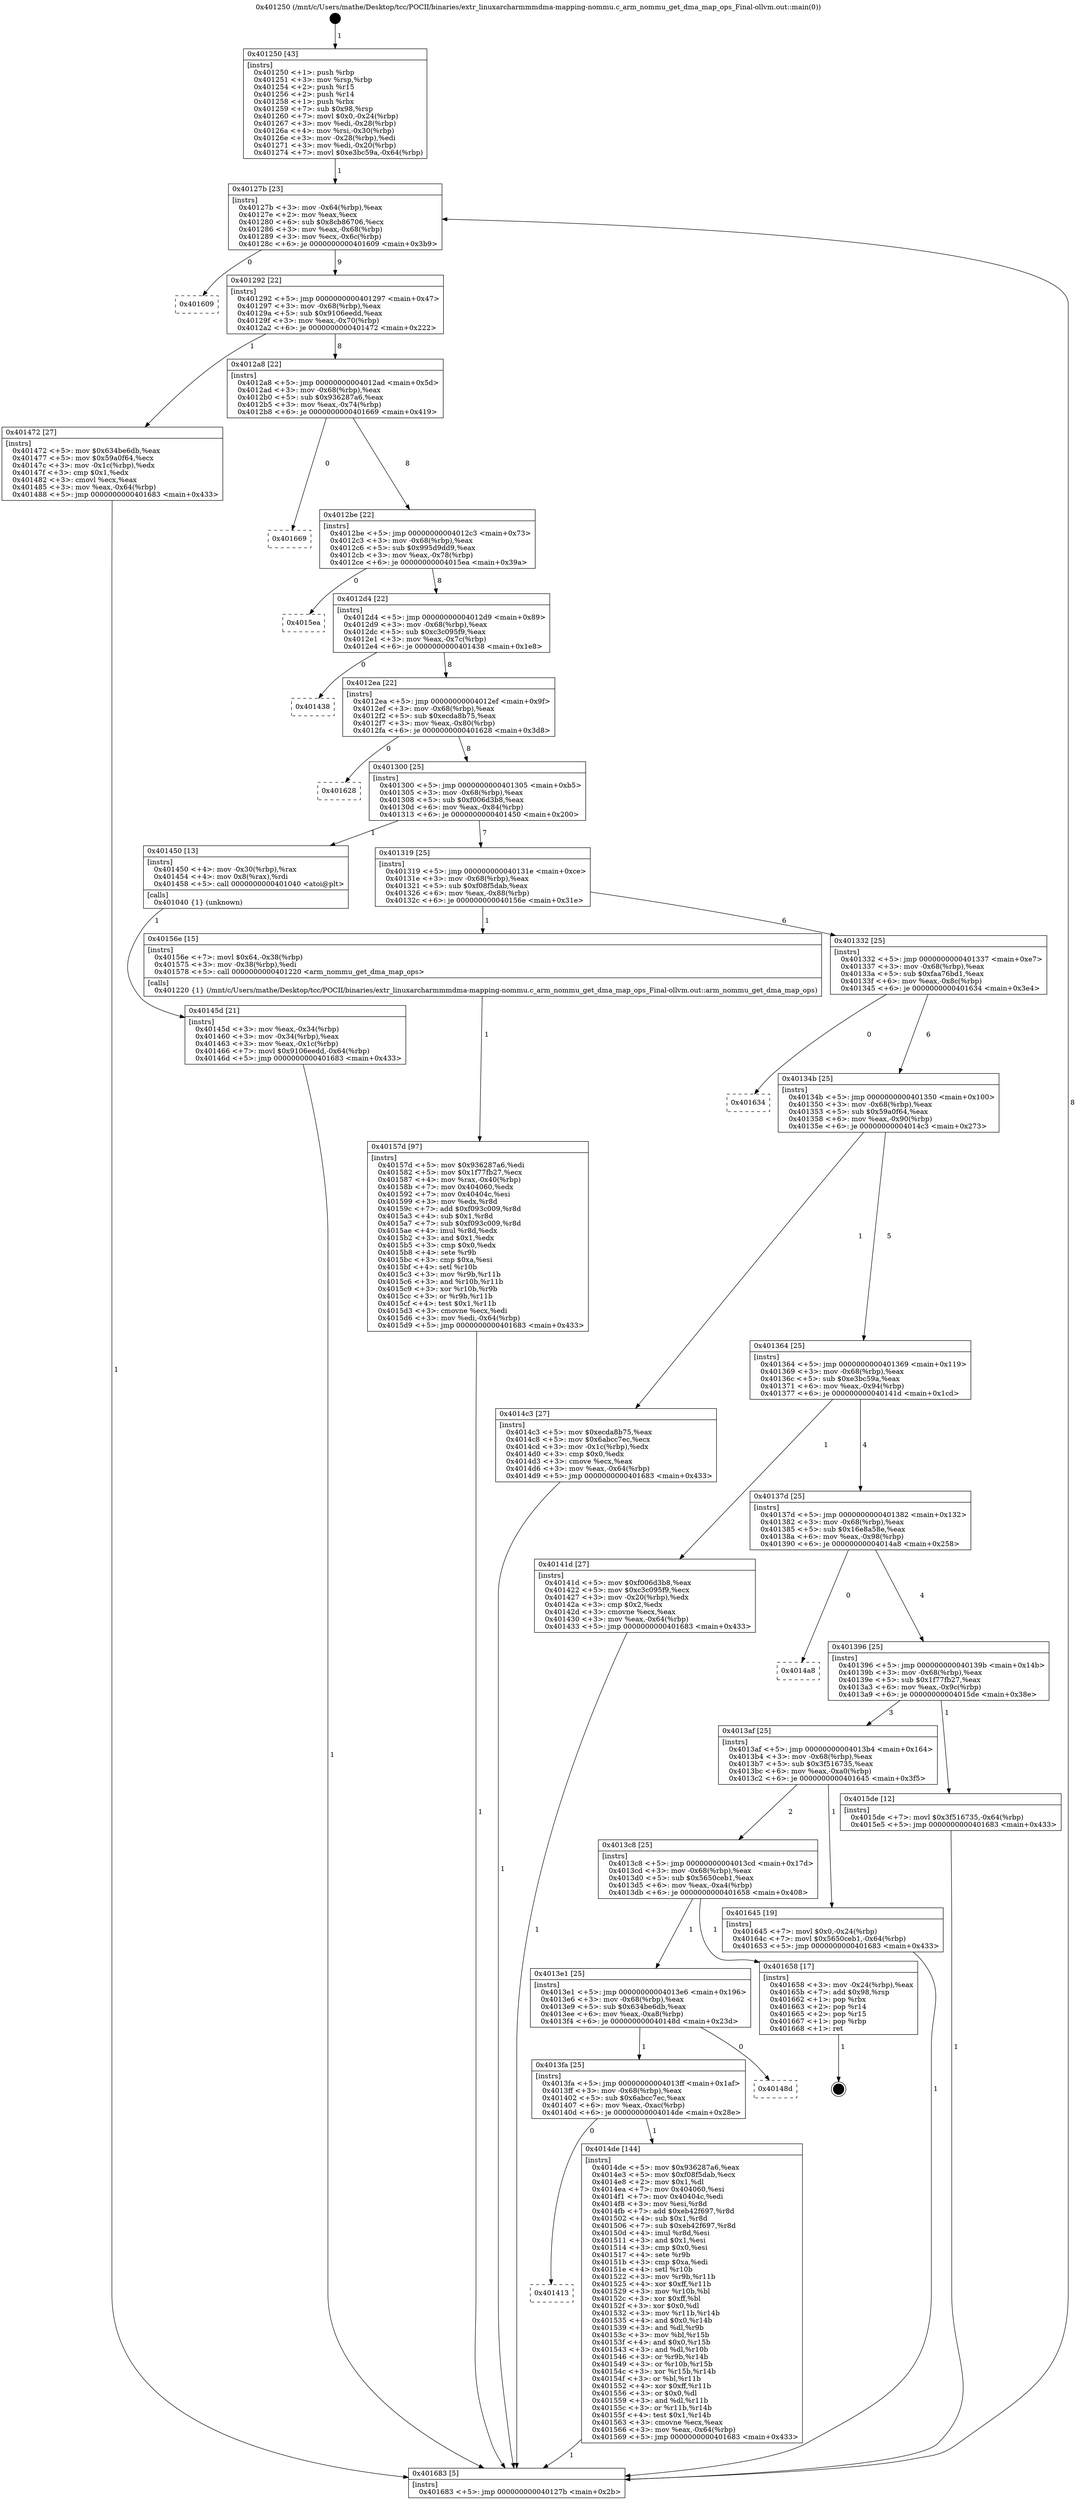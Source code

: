 digraph "0x401250" {
  label = "0x401250 (/mnt/c/Users/mathe/Desktop/tcc/POCII/binaries/extr_linuxarcharmmmdma-mapping-nommu.c_arm_nommu_get_dma_map_ops_Final-ollvm.out::main(0))"
  labelloc = "t"
  node[shape=record]

  Entry [label="",width=0.3,height=0.3,shape=circle,fillcolor=black,style=filled]
  "0x40127b" [label="{
     0x40127b [23]\l
     | [instrs]\l
     &nbsp;&nbsp;0x40127b \<+3\>: mov -0x64(%rbp),%eax\l
     &nbsp;&nbsp;0x40127e \<+2\>: mov %eax,%ecx\l
     &nbsp;&nbsp;0x401280 \<+6\>: sub $0x8cb86706,%ecx\l
     &nbsp;&nbsp;0x401286 \<+3\>: mov %eax,-0x68(%rbp)\l
     &nbsp;&nbsp;0x401289 \<+3\>: mov %ecx,-0x6c(%rbp)\l
     &nbsp;&nbsp;0x40128c \<+6\>: je 0000000000401609 \<main+0x3b9\>\l
  }"]
  "0x401609" [label="{
     0x401609\l
  }", style=dashed]
  "0x401292" [label="{
     0x401292 [22]\l
     | [instrs]\l
     &nbsp;&nbsp;0x401292 \<+5\>: jmp 0000000000401297 \<main+0x47\>\l
     &nbsp;&nbsp;0x401297 \<+3\>: mov -0x68(%rbp),%eax\l
     &nbsp;&nbsp;0x40129a \<+5\>: sub $0x9106eedd,%eax\l
     &nbsp;&nbsp;0x40129f \<+3\>: mov %eax,-0x70(%rbp)\l
     &nbsp;&nbsp;0x4012a2 \<+6\>: je 0000000000401472 \<main+0x222\>\l
  }"]
  Exit [label="",width=0.3,height=0.3,shape=circle,fillcolor=black,style=filled,peripheries=2]
  "0x401472" [label="{
     0x401472 [27]\l
     | [instrs]\l
     &nbsp;&nbsp;0x401472 \<+5\>: mov $0x634be6db,%eax\l
     &nbsp;&nbsp;0x401477 \<+5\>: mov $0x59a0f64,%ecx\l
     &nbsp;&nbsp;0x40147c \<+3\>: mov -0x1c(%rbp),%edx\l
     &nbsp;&nbsp;0x40147f \<+3\>: cmp $0x1,%edx\l
     &nbsp;&nbsp;0x401482 \<+3\>: cmovl %ecx,%eax\l
     &nbsp;&nbsp;0x401485 \<+3\>: mov %eax,-0x64(%rbp)\l
     &nbsp;&nbsp;0x401488 \<+5\>: jmp 0000000000401683 \<main+0x433\>\l
  }"]
  "0x4012a8" [label="{
     0x4012a8 [22]\l
     | [instrs]\l
     &nbsp;&nbsp;0x4012a8 \<+5\>: jmp 00000000004012ad \<main+0x5d\>\l
     &nbsp;&nbsp;0x4012ad \<+3\>: mov -0x68(%rbp),%eax\l
     &nbsp;&nbsp;0x4012b0 \<+5\>: sub $0x936287a6,%eax\l
     &nbsp;&nbsp;0x4012b5 \<+3\>: mov %eax,-0x74(%rbp)\l
     &nbsp;&nbsp;0x4012b8 \<+6\>: je 0000000000401669 \<main+0x419\>\l
  }"]
  "0x40157d" [label="{
     0x40157d [97]\l
     | [instrs]\l
     &nbsp;&nbsp;0x40157d \<+5\>: mov $0x936287a6,%edi\l
     &nbsp;&nbsp;0x401582 \<+5\>: mov $0x1f77fb27,%ecx\l
     &nbsp;&nbsp;0x401587 \<+4\>: mov %rax,-0x40(%rbp)\l
     &nbsp;&nbsp;0x40158b \<+7\>: mov 0x404060,%edx\l
     &nbsp;&nbsp;0x401592 \<+7\>: mov 0x40404c,%esi\l
     &nbsp;&nbsp;0x401599 \<+3\>: mov %edx,%r8d\l
     &nbsp;&nbsp;0x40159c \<+7\>: add $0xf093c009,%r8d\l
     &nbsp;&nbsp;0x4015a3 \<+4\>: sub $0x1,%r8d\l
     &nbsp;&nbsp;0x4015a7 \<+7\>: sub $0xf093c009,%r8d\l
     &nbsp;&nbsp;0x4015ae \<+4\>: imul %r8d,%edx\l
     &nbsp;&nbsp;0x4015b2 \<+3\>: and $0x1,%edx\l
     &nbsp;&nbsp;0x4015b5 \<+3\>: cmp $0x0,%edx\l
     &nbsp;&nbsp;0x4015b8 \<+4\>: sete %r9b\l
     &nbsp;&nbsp;0x4015bc \<+3\>: cmp $0xa,%esi\l
     &nbsp;&nbsp;0x4015bf \<+4\>: setl %r10b\l
     &nbsp;&nbsp;0x4015c3 \<+3\>: mov %r9b,%r11b\l
     &nbsp;&nbsp;0x4015c6 \<+3\>: and %r10b,%r11b\l
     &nbsp;&nbsp;0x4015c9 \<+3\>: xor %r10b,%r9b\l
     &nbsp;&nbsp;0x4015cc \<+3\>: or %r9b,%r11b\l
     &nbsp;&nbsp;0x4015cf \<+4\>: test $0x1,%r11b\l
     &nbsp;&nbsp;0x4015d3 \<+3\>: cmovne %ecx,%edi\l
     &nbsp;&nbsp;0x4015d6 \<+3\>: mov %edi,-0x64(%rbp)\l
     &nbsp;&nbsp;0x4015d9 \<+5\>: jmp 0000000000401683 \<main+0x433\>\l
  }"]
  "0x401669" [label="{
     0x401669\l
  }", style=dashed]
  "0x4012be" [label="{
     0x4012be [22]\l
     | [instrs]\l
     &nbsp;&nbsp;0x4012be \<+5\>: jmp 00000000004012c3 \<main+0x73\>\l
     &nbsp;&nbsp;0x4012c3 \<+3\>: mov -0x68(%rbp),%eax\l
     &nbsp;&nbsp;0x4012c6 \<+5\>: sub $0x995d9dd9,%eax\l
     &nbsp;&nbsp;0x4012cb \<+3\>: mov %eax,-0x78(%rbp)\l
     &nbsp;&nbsp;0x4012ce \<+6\>: je 00000000004015ea \<main+0x39a\>\l
  }"]
  "0x401413" [label="{
     0x401413\l
  }", style=dashed]
  "0x4015ea" [label="{
     0x4015ea\l
  }", style=dashed]
  "0x4012d4" [label="{
     0x4012d4 [22]\l
     | [instrs]\l
     &nbsp;&nbsp;0x4012d4 \<+5\>: jmp 00000000004012d9 \<main+0x89\>\l
     &nbsp;&nbsp;0x4012d9 \<+3\>: mov -0x68(%rbp),%eax\l
     &nbsp;&nbsp;0x4012dc \<+5\>: sub $0xc3c095f9,%eax\l
     &nbsp;&nbsp;0x4012e1 \<+3\>: mov %eax,-0x7c(%rbp)\l
     &nbsp;&nbsp;0x4012e4 \<+6\>: je 0000000000401438 \<main+0x1e8\>\l
  }"]
  "0x4014de" [label="{
     0x4014de [144]\l
     | [instrs]\l
     &nbsp;&nbsp;0x4014de \<+5\>: mov $0x936287a6,%eax\l
     &nbsp;&nbsp;0x4014e3 \<+5\>: mov $0xf08f5dab,%ecx\l
     &nbsp;&nbsp;0x4014e8 \<+2\>: mov $0x1,%dl\l
     &nbsp;&nbsp;0x4014ea \<+7\>: mov 0x404060,%esi\l
     &nbsp;&nbsp;0x4014f1 \<+7\>: mov 0x40404c,%edi\l
     &nbsp;&nbsp;0x4014f8 \<+3\>: mov %esi,%r8d\l
     &nbsp;&nbsp;0x4014fb \<+7\>: add $0xeb42f697,%r8d\l
     &nbsp;&nbsp;0x401502 \<+4\>: sub $0x1,%r8d\l
     &nbsp;&nbsp;0x401506 \<+7\>: sub $0xeb42f697,%r8d\l
     &nbsp;&nbsp;0x40150d \<+4\>: imul %r8d,%esi\l
     &nbsp;&nbsp;0x401511 \<+3\>: and $0x1,%esi\l
     &nbsp;&nbsp;0x401514 \<+3\>: cmp $0x0,%esi\l
     &nbsp;&nbsp;0x401517 \<+4\>: sete %r9b\l
     &nbsp;&nbsp;0x40151b \<+3\>: cmp $0xa,%edi\l
     &nbsp;&nbsp;0x40151e \<+4\>: setl %r10b\l
     &nbsp;&nbsp;0x401522 \<+3\>: mov %r9b,%r11b\l
     &nbsp;&nbsp;0x401525 \<+4\>: xor $0xff,%r11b\l
     &nbsp;&nbsp;0x401529 \<+3\>: mov %r10b,%bl\l
     &nbsp;&nbsp;0x40152c \<+3\>: xor $0xff,%bl\l
     &nbsp;&nbsp;0x40152f \<+3\>: xor $0x0,%dl\l
     &nbsp;&nbsp;0x401532 \<+3\>: mov %r11b,%r14b\l
     &nbsp;&nbsp;0x401535 \<+4\>: and $0x0,%r14b\l
     &nbsp;&nbsp;0x401539 \<+3\>: and %dl,%r9b\l
     &nbsp;&nbsp;0x40153c \<+3\>: mov %bl,%r15b\l
     &nbsp;&nbsp;0x40153f \<+4\>: and $0x0,%r15b\l
     &nbsp;&nbsp;0x401543 \<+3\>: and %dl,%r10b\l
     &nbsp;&nbsp;0x401546 \<+3\>: or %r9b,%r14b\l
     &nbsp;&nbsp;0x401549 \<+3\>: or %r10b,%r15b\l
     &nbsp;&nbsp;0x40154c \<+3\>: xor %r15b,%r14b\l
     &nbsp;&nbsp;0x40154f \<+3\>: or %bl,%r11b\l
     &nbsp;&nbsp;0x401552 \<+4\>: xor $0xff,%r11b\l
     &nbsp;&nbsp;0x401556 \<+3\>: or $0x0,%dl\l
     &nbsp;&nbsp;0x401559 \<+3\>: and %dl,%r11b\l
     &nbsp;&nbsp;0x40155c \<+3\>: or %r11b,%r14b\l
     &nbsp;&nbsp;0x40155f \<+4\>: test $0x1,%r14b\l
     &nbsp;&nbsp;0x401563 \<+3\>: cmovne %ecx,%eax\l
     &nbsp;&nbsp;0x401566 \<+3\>: mov %eax,-0x64(%rbp)\l
     &nbsp;&nbsp;0x401569 \<+5\>: jmp 0000000000401683 \<main+0x433\>\l
  }"]
  "0x401438" [label="{
     0x401438\l
  }", style=dashed]
  "0x4012ea" [label="{
     0x4012ea [22]\l
     | [instrs]\l
     &nbsp;&nbsp;0x4012ea \<+5\>: jmp 00000000004012ef \<main+0x9f\>\l
     &nbsp;&nbsp;0x4012ef \<+3\>: mov -0x68(%rbp),%eax\l
     &nbsp;&nbsp;0x4012f2 \<+5\>: sub $0xecda8b75,%eax\l
     &nbsp;&nbsp;0x4012f7 \<+3\>: mov %eax,-0x80(%rbp)\l
     &nbsp;&nbsp;0x4012fa \<+6\>: je 0000000000401628 \<main+0x3d8\>\l
  }"]
  "0x4013fa" [label="{
     0x4013fa [25]\l
     | [instrs]\l
     &nbsp;&nbsp;0x4013fa \<+5\>: jmp 00000000004013ff \<main+0x1af\>\l
     &nbsp;&nbsp;0x4013ff \<+3\>: mov -0x68(%rbp),%eax\l
     &nbsp;&nbsp;0x401402 \<+5\>: sub $0x6abcc7ec,%eax\l
     &nbsp;&nbsp;0x401407 \<+6\>: mov %eax,-0xac(%rbp)\l
     &nbsp;&nbsp;0x40140d \<+6\>: je 00000000004014de \<main+0x28e\>\l
  }"]
  "0x401628" [label="{
     0x401628\l
  }", style=dashed]
  "0x401300" [label="{
     0x401300 [25]\l
     | [instrs]\l
     &nbsp;&nbsp;0x401300 \<+5\>: jmp 0000000000401305 \<main+0xb5\>\l
     &nbsp;&nbsp;0x401305 \<+3\>: mov -0x68(%rbp),%eax\l
     &nbsp;&nbsp;0x401308 \<+5\>: sub $0xf006d3b8,%eax\l
     &nbsp;&nbsp;0x40130d \<+6\>: mov %eax,-0x84(%rbp)\l
     &nbsp;&nbsp;0x401313 \<+6\>: je 0000000000401450 \<main+0x200\>\l
  }"]
  "0x40148d" [label="{
     0x40148d\l
  }", style=dashed]
  "0x401450" [label="{
     0x401450 [13]\l
     | [instrs]\l
     &nbsp;&nbsp;0x401450 \<+4\>: mov -0x30(%rbp),%rax\l
     &nbsp;&nbsp;0x401454 \<+4\>: mov 0x8(%rax),%rdi\l
     &nbsp;&nbsp;0x401458 \<+5\>: call 0000000000401040 \<atoi@plt\>\l
     | [calls]\l
     &nbsp;&nbsp;0x401040 \{1\} (unknown)\l
  }"]
  "0x401319" [label="{
     0x401319 [25]\l
     | [instrs]\l
     &nbsp;&nbsp;0x401319 \<+5\>: jmp 000000000040131e \<main+0xce\>\l
     &nbsp;&nbsp;0x40131e \<+3\>: mov -0x68(%rbp),%eax\l
     &nbsp;&nbsp;0x401321 \<+5\>: sub $0xf08f5dab,%eax\l
     &nbsp;&nbsp;0x401326 \<+6\>: mov %eax,-0x88(%rbp)\l
     &nbsp;&nbsp;0x40132c \<+6\>: je 000000000040156e \<main+0x31e\>\l
  }"]
  "0x4013e1" [label="{
     0x4013e1 [25]\l
     | [instrs]\l
     &nbsp;&nbsp;0x4013e1 \<+5\>: jmp 00000000004013e6 \<main+0x196\>\l
     &nbsp;&nbsp;0x4013e6 \<+3\>: mov -0x68(%rbp),%eax\l
     &nbsp;&nbsp;0x4013e9 \<+5\>: sub $0x634be6db,%eax\l
     &nbsp;&nbsp;0x4013ee \<+6\>: mov %eax,-0xa8(%rbp)\l
     &nbsp;&nbsp;0x4013f4 \<+6\>: je 000000000040148d \<main+0x23d\>\l
  }"]
  "0x40156e" [label="{
     0x40156e [15]\l
     | [instrs]\l
     &nbsp;&nbsp;0x40156e \<+7\>: movl $0x64,-0x38(%rbp)\l
     &nbsp;&nbsp;0x401575 \<+3\>: mov -0x38(%rbp),%edi\l
     &nbsp;&nbsp;0x401578 \<+5\>: call 0000000000401220 \<arm_nommu_get_dma_map_ops\>\l
     | [calls]\l
     &nbsp;&nbsp;0x401220 \{1\} (/mnt/c/Users/mathe/Desktop/tcc/POCII/binaries/extr_linuxarcharmmmdma-mapping-nommu.c_arm_nommu_get_dma_map_ops_Final-ollvm.out::arm_nommu_get_dma_map_ops)\l
  }"]
  "0x401332" [label="{
     0x401332 [25]\l
     | [instrs]\l
     &nbsp;&nbsp;0x401332 \<+5\>: jmp 0000000000401337 \<main+0xe7\>\l
     &nbsp;&nbsp;0x401337 \<+3\>: mov -0x68(%rbp),%eax\l
     &nbsp;&nbsp;0x40133a \<+5\>: sub $0xfaa76bd1,%eax\l
     &nbsp;&nbsp;0x40133f \<+6\>: mov %eax,-0x8c(%rbp)\l
     &nbsp;&nbsp;0x401345 \<+6\>: je 0000000000401634 \<main+0x3e4\>\l
  }"]
  "0x401658" [label="{
     0x401658 [17]\l
     | [instrs]\l
     &nbsp;&nbsp;0x401658 \<+3\>: mov -0x24(%rbp),%eax\l
     &nbsp;&nbsp;0x40165b \<+7\>: add $0x98,%rsp\l
     &nbsp;&nbsp;0x401662 \<+1\>: pop %rbx\l
     &nbsp;&nbsp;0x401663 \<+2\>: pop %r14\l
     &nbsp;&nbsp;0x401665 \<+2\>: pop %r15\l
     &nbsp;&nbsp;0x401667 \<+1\>: pop %rbp\l
     &nbsp;&nbsp;0x401668 \<+1\>: ret\l
  }"]
  "0x401634" [label="{
     0x401634\l
  }", style=dashed]
  "0x40134b" [label="{
     0x40134b [25]\l
     | [instrs]\l
     &nbsp;&nbsp;0x40134b \<+5\>: jmp 0000000000401350 \<main+0x100\>\l
     &nbsp;&nbsp;0x401350 \<+3\>: mov -0x68(%rbp),%eax\l
     &nbsp;&nbsp;0x401353 \<+5\>: sub $0x59a0f64,%eax\l
     &nbsp;&nbsp;0x401358 \<+6\>: mov %eax,-0x90(%rbp)\l
     &nbsp;&nbsp;0x40135e \<+6\>: je 00000000004014c3 \<main+0x273\>\l
  }"]
  "0x4013c8" [label="{
     0x4013c8 [25]\l
     | [instrs]\l
     &nbsp;&nbsp;0x4013c8 \<+5\>: jmp 00000000004013cd \<main+0x17d\>\l
     &nbsp;&nbsp;0x4013cd \<+3\>: mov -0x68(%rbp),%eax\l
     &nbsp;&nbsp;0x4013d0 \<+5\>: sub $0x5650ceb1,%eax\l
     &nbsp;&nbsp;0x4013d5 \<+6\>: mov %eax,-0xa4(%rbp)\l
     &nbsp;&nbsp;0x4013db \<+6\>: je 0000000000401658 \<main+0x408\>\l
  }"]
  "0x4014c3" [label="{
     0x4014c3 [27]\l
     | [instrs]\l
     &nbsp;&nbsp;0x4014c3 \<+5\>: mov $0xecda8b75,%eax\l
     &nbsp;&nbsp;0x4014c8 \<+5\>: mov $0x6abcc7ec,%ecx\l
     &nbsp;&nbsp;0x4014cd \<+3\>: mov -0x1c(%rbp),%edx\l
     &nbsp;&nbsp;0x4014d0 \<+3\>: cmp $0x0,%edx\l
     &nbsp;&nbsp;0x4014d3 \<+3\>: cmove %ecx,%eax\l
     &nbsp;&nbsp;0x4014d6 \<+3\>: mov %eax,-0x64(%rbp)\l
     &nbsp;&nbsp;0x4014d9 \<+5\>: jmp 0000000000401683 \<main+0x433\>\l
  }"]
  "0x401364" [label="{
     0x401364 [25]\l
     | [instrs]\l
     &nbsp;&nbsp;0x401364 \<+5\>: jmp 0000000000401369 \<main+0x119\>\l
     &nbsp;&nbsp;0x401369 \<+3\>: mov -0x68(%rbp),%eax\l
     &nbsp;&nbsp;0x40136c \<+5\>: sub $0xe3bc59a,%eax\l
     &nbsp;&nbsp;0x401371 \<+6\>: mov %eax,-0x94(%rbp)\l
     &nbsp;&nbsp;0x401377 \<+6\>: je 000000000040141d \<main+0x1cd\>\l
  }"]
  "0x401645" [label="{
     0x401645 [19]\l
     | [instrs]\l
     &nbsp;&nbsp;0x401645 \<+7\>: movl $0x0,-0x24(%rbp)\l
     &nbsp;&nbsp;0x40164c \<+7\>: movl $0x5650ceb1,-0x64(%rbp)\l
     &nbsp;&nbsp;0x401653 \<+5\>: jmp 0000000000401683 \<main+0x433\>\l
  }"]
  "0x40141d" [label="{
     0x40141d [27]\l
     | [instrs]\l
     &nbsp;&nbsp;0x40141d \<+5\>: mov $0xf006d3b8,%eax\l
     &nbsp;&nbsp;0x401422 \<+5\>: mov $0xc3c095f9,%ecx\l
     &nbsp;&nbsp;0x401427 \<+3\>: mov -0x20(%rbp),%edx\l
     &nbsp;&nbsp;0x40142a \<+3\>: cmp $0x2,%edx\l
     &nbsp;&nbsp;0x40142d \<+3\>: cmovne %ecx,%eax\l
     &nbsp;&nbsp;0x401430 \<+3\>: mov %eax,-0x64(%rbp)\l
     &nbsp;&nbsp;0x401433 \<+5\>: jmp 0000000000401683 \<main+0x433\>\l
  }"]
  "0x40137d" [label="{
     0x40137d [25]\l
     | [instrs]\l
     &nbsp;&nbsp;0x40137d \<+5\>: jmp 0000000000401382 \<main+0x132\>\l
     &nbsp;&nbsp;0x401382 \<+3\>: mov -0x68(%rbp),%eax\l
     &nbsp;&nbsp;0x401385 \<+5\>: sub $0x16e8a58e,%eax\l
     &nbsp;&nbsp;0x40138a \<+6\>: mov %eax,-0x98(%rbp)\l
     &nbsp;&nbsp;0x401390 \<+6\>: je 00000000004014a8 \<main+0x258\>\l
  }"]
  "0x401683" [label="{
     0x401683 [5]\l
     | [instrs]\l
     &nbsp;&nbsp;0x401683 \<+5\>: jmp 000000000040127b \<main+0x2b\>\l
  }"]
  "0x401250" [label="{
     0x401250 [43]\l
     | [instrs]\l
     &nbsp;&nbsp;0x401250 \<+1\>: push %rbp\l
     &nbsp;&nbsp;0x401251 \<+3\>: mov %rsp,%rbp\l
     &nbsp;&nbsp;0x401254 \<+2\>: push %r15\l
     &nbsp;&nbsp;0x401256 \<+2\>: push %r14\l
     &nbsp;&nbsp;0x401258 \<+1\>: push %rbx\l
     &nbsp;&nbsp;0x401259 \<+7\>: sub $0x98,%rsp\l
     &nbsp;&nbsp;0x401260 \<+7\>: movl $0x0,-0x24(%rbp)\l
     &nbsp;&nbsp;0x401267 \<+3\>: mov %edi,-0x28(%rbp)\l
     &nbsp;&nbsp;0x40126a \<+4\>: mov %rsi,-0x30(%rbp)\l
     &nbsp;&nbsp;0x40126e \<+3\>: mov -0x28(%rbp),%edi\l
     &nbsp;&nbsp;0x401271 \<+3\>: mov %edi,-0x20(%rbp)\l
     &nbsp;&nbsp;0x401274 \<+7\>: movl $0xe3bc59a,-0x64(%rbp)\l
  }"]
  "0x40145d" [label="{
     0x40145d [21]\l
     | [instrs]\l
     &nbsp;&nbsp;0x40145d \<+3\>: mov %eax,-0x34(%rbp)\l
     &nbsp;&nbsp;0x401460 \<+3\>: mov -0x34(%rbp),%eax\l
     &nbsp;&nbsp;0x401463 \<+3\>: mov %eax,-0x1c(%rbp)\l
     &nbsp;&nbsp;0x401466 \<+7\>: movl $0x9106eedd,-0x64(%rbp)\l
     &nbsp;&nbsp;0x40146d \<+5\>: jmp 0000000000401683 \<main+0x433\>\l
  }"]
  "0x4013af" [label="{
     0x4013af [25]\l
     | [instrs]\l
     &nbsp;&nbsp;0x4013af \<+5\>: jmp 00000000004013b4 \<main+0x164\>\l
     &nbsp;&nbsp;0x4013b4 \<+3\>: mov -0x68(%rbp),%eax\l
     &nbsp;&nbsp;0x4013b7 \<+5\>: sub $0x3f516735,%eax\l
     &nbsp;&nbsp;0x4013bc \<+6\>: mov %eax,-0xa0(%rbp)\l
     &nbsp;&nbsp;0x4013c2 \<+6\>: je 0000000000401645 \<main+0x3f5\>\l
  }"]
  "0x4014a8" [label="{
     0x4014a8\l
  }", style=dashed]
  "0x401396" [label="{
     0x401396 [25]\l
     | [instrs]\l
     &nbsp;&nbsp;0x401396 \<+5\>: jmp 000000000040139b \<main+0x14b\>\l
     &nbsp;&nbsp;0x40139b \<+3\>: mov -0x68(%rbp),%eax\l
     &nbsp;&nbsp;0x40139e \<+5\>: sub $0x1f77fb27,%eax\l
     &nbsp;&nbsp;0x4013a3 \<+6\>: mov %eax,-0x9c(%rbp)\l
     &nbsp;&nbsp;0x4013a9 \<+6\>: je 00000000004015de \<main+0x38e\>\l
  }"]
  "0x4015de" [label="{
     0x4015de [12]\l
     | [instrs]\l
     &nbsp;&nbsp;0x4015de \<+7\>: movl $0x3f516735,-0x64(%rbp)\l
     &nbsp;&nbsp;0x4015e5 \<+5\>: jmp 0000000000401683 \<main+0x433\>\l
  }"]
  Entry -> "0x401250" [label=" 1"]
  "0x40127b" -> "0x401609" [label=" 0"]
  "0x40127b" -> "0x401292" [label=" 9"]
  "0x401658" -> Exit [label=" 1"]
  "0x401292" -> "0x401472" [label=" 1"]
  "0x401292" -> "0x4012a8" [label=" 8"]
  "0x401645" -> "0x401683" [label=" 1"]
  "0x4012a8" -> "0x401669" [label=" 0"]
  "0x4012a8" -> "0x4012be" [label=" 8"]
  "0x4015de" -> "0x401683" [label=" 1"]
  "0x4012be" -> "0x4015ea" [label=" 0"]
  "0x4012be" -> "0x4012d4" [label=" 8"]
  "0x40157d" -> "0x401683" [label=" 1"]
  "0x4012d4" -> "0x401438" [label=" 0"]
  "0x4012d4" -> "0x4012ea" [label=" 8"]
  "0x40156e" -> "0x40157d" [label=" 1"]
  "0x4012ea" -> "0x401628" [label=" 0"]
  "0x4012ea" -> "0x401300" [label=" 8"]
  "0x4013fa" -> "0x401413" [label=" 0"]
  "0x401300" -> "0x401450" [label=" 1"]
  "0x401300" -> "0x401319" [label=" 7"]
  "0x4013fa" -> "0x4014de" [label=" 1"]
  "0x401319" -> "0x40156e" [label=" 1"]
  "0x401319" -> "0x401332" [label=" 6"]
  "0x4013e1" -> "0x4013fa" [label=" 1"]
  "0x401332" -> "0x401634" [label=" 0"]
  "0x401332" -> "0x40134b" [label=" 6"]
  "0x4013e1" -> "0x40148d" [label=" 0"]
  "0x40134b" -> "0x4014c3" [label=" 1"]
  "0x40134b" -> "0x401364" [label=" 5"]
  "0x4013c8" -> "0x4013e1" [label=" 1"]
  "0x401364" -> "0x40141d" [label=" 1"]
  "0x401364" -> "0x40137d" [label=" 4"]
  "0x40141d" -> "0x401683" [label=" 1"]
  "0x401250" -> "0x40127b" [label=" 1"]
  "0x401683" -> "0x40127b" [label=" 8"]
  "0x401450" -> "0x40145d" [label=" 1"]
  "0x40145d" -> "0x401683" [label=" 1"]
  "0x401472" -> "0x401683" [label=" 1"]
  "0x4014c3" -> "0x401683" [label=" 1"]
  "0x4013c8" -> "0x401658" [label=" 1"]
  "0x40137d" -> "0x4014a8" [label=" 0"]
  "0x40137d" -> "0x401396" [label=" 4"]
  "0x4013af" -> "0x4013c8" [label=" 2"]
  "0x401396" -> "0x4015de" [label=" 1"]
  "0x401396" -> "0x4013af" [label=" 3"]
  "0x4014de" -> "0x401683" [label=" 1"]
  "0x4013af" -> "0x401645" [label=" 1"]
}
